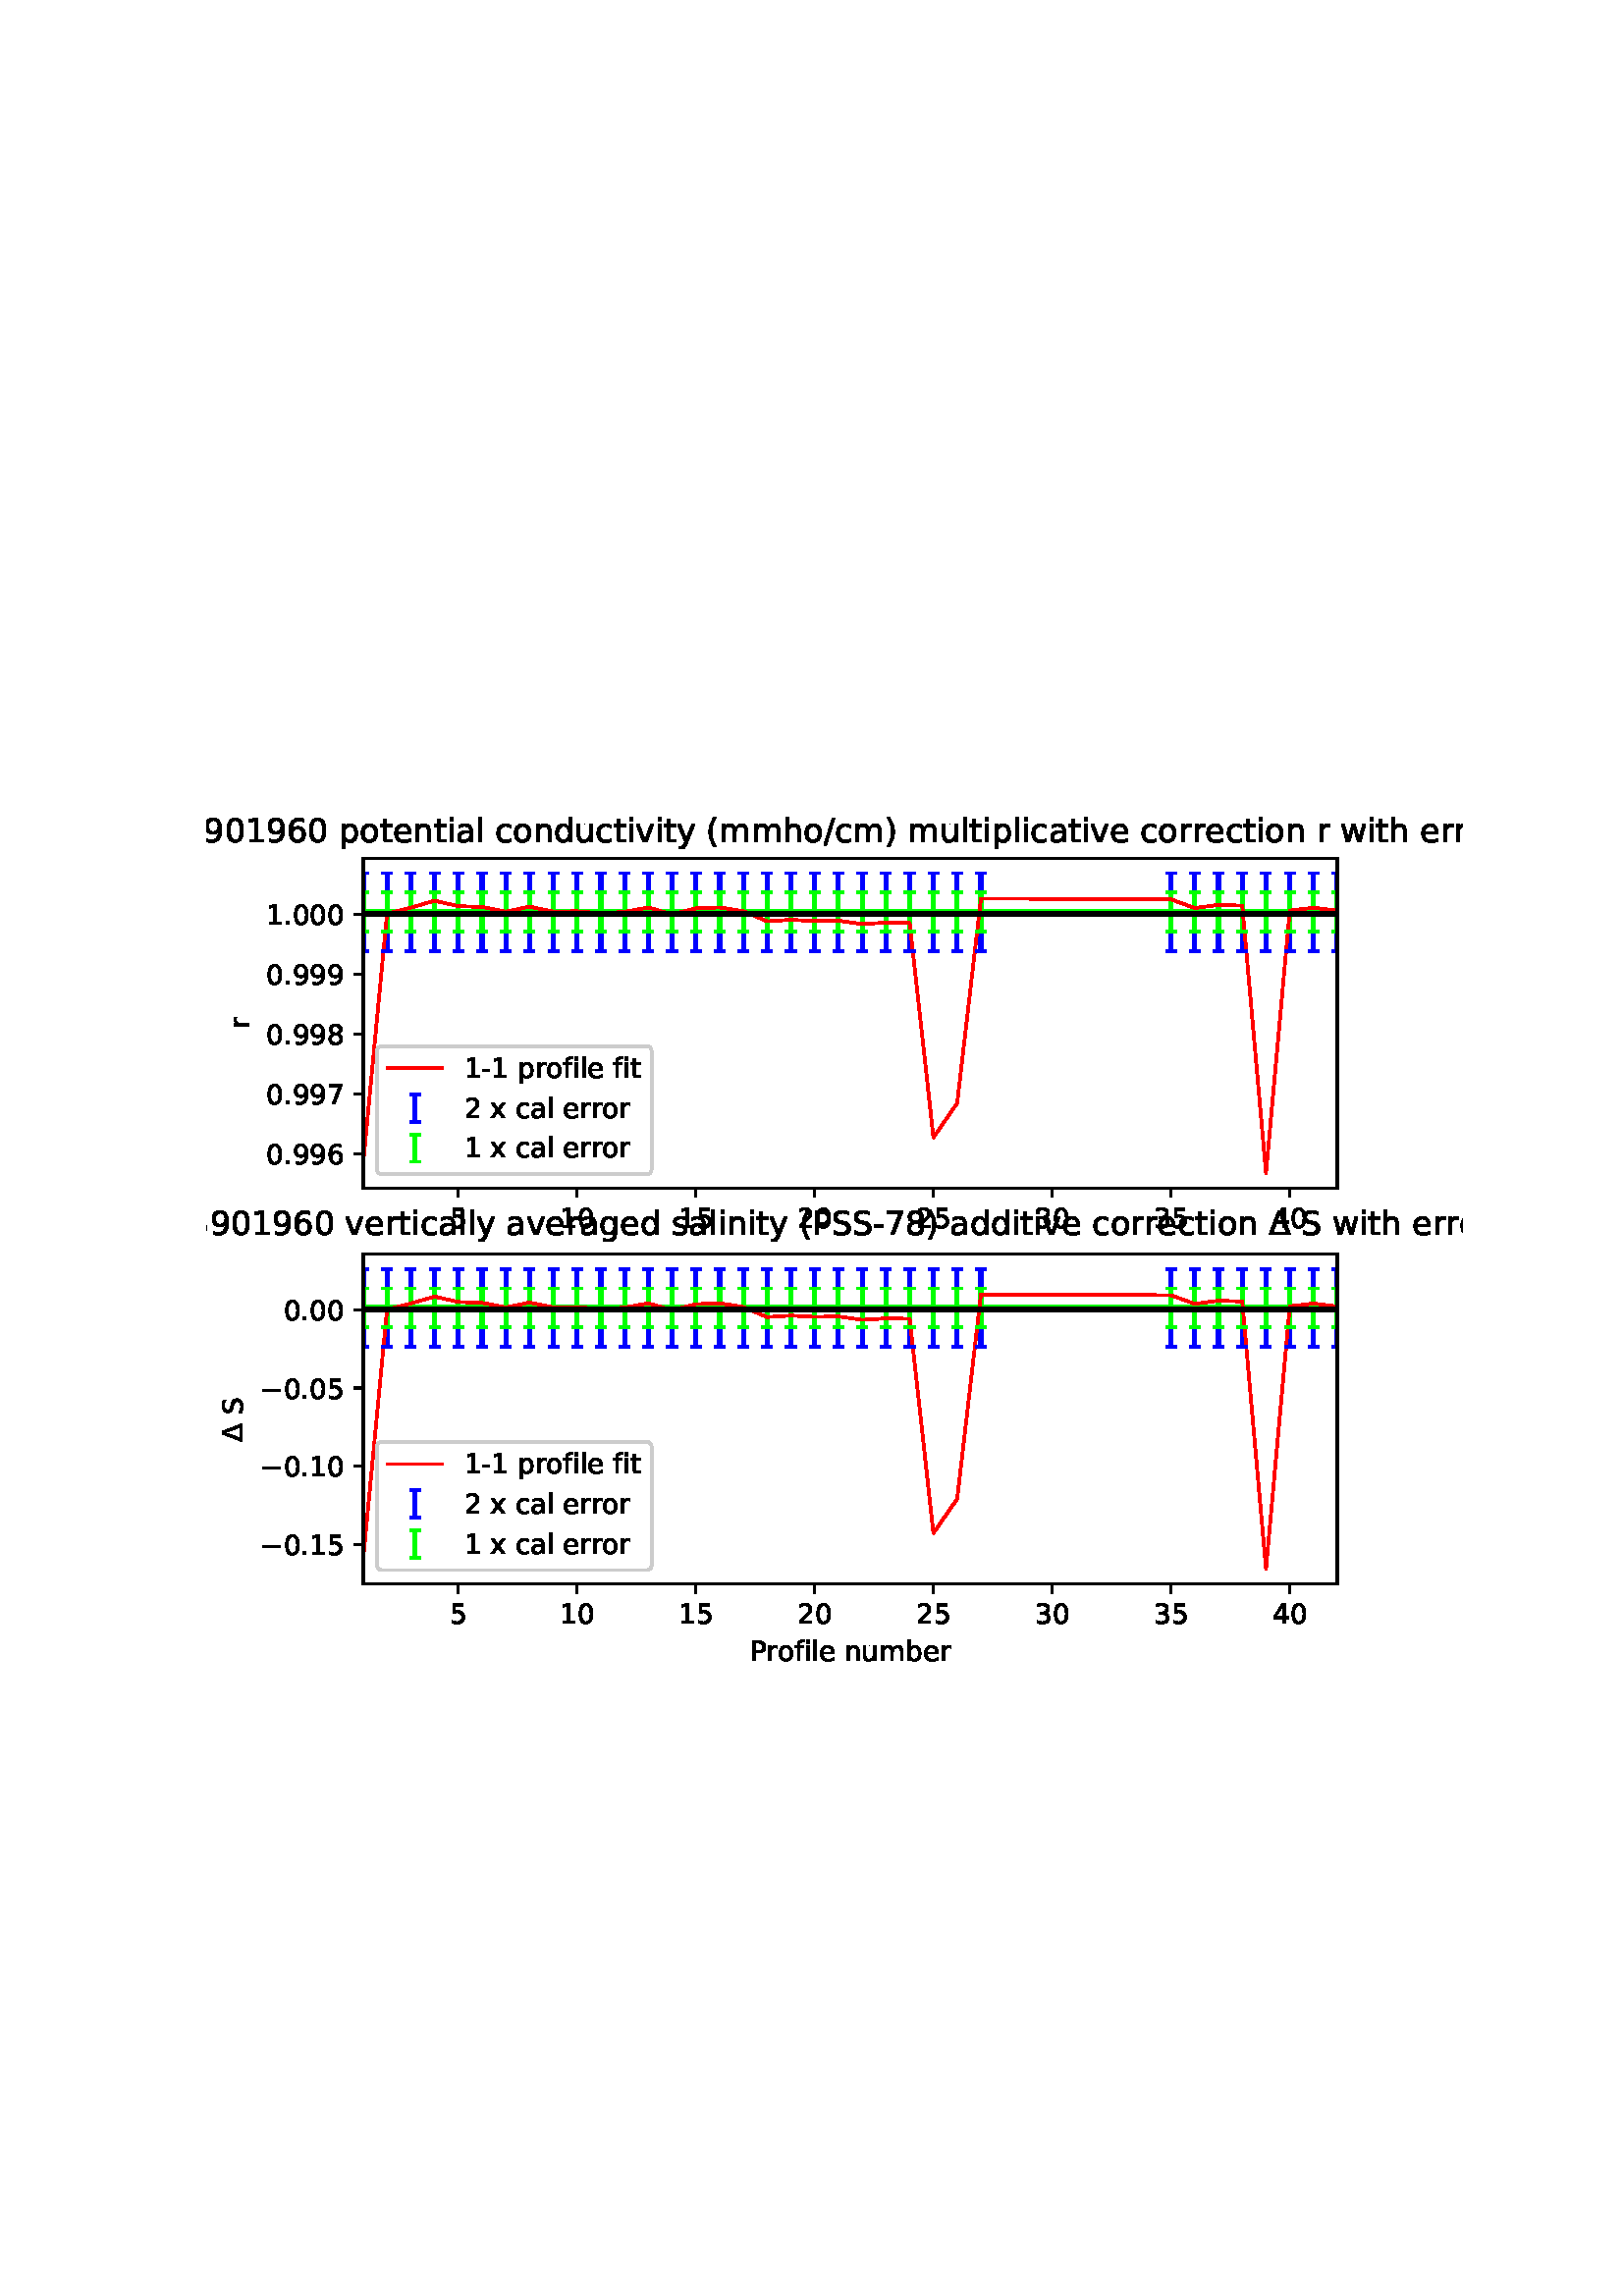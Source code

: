 %!PS-Adobe-3.0 EPSF-3.0
%%Orientation: portrait
%%BoundingBox: 75.6 223.2 536.4 568.8
%%EndComments
%%BeginProlog
/mpldict 8 dict def
mpldict begin
/m { moveto } bind def
/l { lineto } bind def
/r { rlineto } bind def
/c { curveto } bind def
/cl { closepath } bind def
/box {
m
1 index 0 r
0 exch r
neg 0 r
cl
} bind def
/clipbox {
box
clip
newpath
} bind def
%!PS-Adobe-3.0 Resource-Font
%%Copyright: Copyright (c) 2003 by Bitstream, Inc. All Rights Reserved. Copyright (c) 2006 by Tavmjong Bah. All Rights Reserved. DejaVu changes are in public domain 
25 dict begin
/_d{bind def}bind def
/_m{moveto}_d
/_l{lineto}_d
/_cl{closepath eofill}_d
/_c{curveto}_d
/_sc{7 -1 roll{setcachedevice}{pop pop pop pop pop pop}ifelse}_d
/_e{exec}_d
/FontName /DejaVuSans def
/PaintType 0 def
/FontMatrix[.001 0 0 .001 0 0]def
/FontBBox[-1021 -463 1793 1232]def
/FontType 3 def
/Encoding [ /space /parenleft /parenright /hyphen /period /slash /zero /one /two /three /four /five /six /seven /eight /nine /P /S /a /b /c /d /e /f /g /h /i /l /m /n /o /p /r /s /t /u /v /w /x /y /uni0394 /minus ] def
/FontInfo 10 dict dup begin
/FamilyName (DejaVu Sans) def
/FullName (DejaVu Sans) def
/Notice (Copyright (c) 2003 by Bitstream, Inc. All Rights Reserved. Copyright (c) 2006 by Tavmjong Bah. All Rights Reserved. DejaVu changes are in public domain ) def
/Weight (Book) def
/Version (Version 2.35) def
/ItalicAngle 0.0 def
/isFixedPitch false def
/UnderlinePosition -130 def
/UnderlineThickness 90 def
end readonly def
/CharStrings 43 dict dup begin
/.notdef 0 def
/space{318 0 0 0 0 0 _sc
}_d
/parenleft{390 0 86 -131 310 759 _sc
310 759 _m
266 683 234 609 213 536 _c
191 463 181 389 181 314 _c
181 238 191 164 213 91 _c
234 17 266 -56 310 -131 _c
232 -131 _l
183 -54 146 20 122 94 _c
98 168 86 241 86 314 _c
86 386 98 459 122 533 _c
146 607 182 682 232 759 _c
310 759 _l
_cl}_d
/parenright{390 0 80 -131 304 759 _sc
80 759 _m
158 759 _l
206 682 243 607 267 533 _c
291 459 304 386 304 314 _c
304 241 291 168 267 94 _c
243 20 206 -54 158 -131 _c
80 -131 _l
123 -56 155 17 177 91 _c
198 164 209 238 209 314 _c
209 389 198 463 177 536 _c
155 609 123 683 80 759 _c
_cl}_d
/hyphen{361 0 49 234 312 314 _sc
49 314 _m
312 314 _l
312 234 _l
49 234 _l
49 314 _l
_cl}_d
/period{318 0 107 0 210 124 _sc
107 124 _m
210 124 _l
210 0 _l
107 0 _l
107 124 _l
_cl}_d
/slash{337 0 0 -92 337 729 _sc
254 729 _m
337 729 _l
83 -92 _l
0 -92 _l
254 729 _l
_cl}_d
/zero{636 0 66 -13 570 742 _sc
318 664 _m
267 664 229 639 203 589 _c
177 539 165 464 165 364 _c
165 264 177 189 203 139 _c
229 89 267 64 318 64 _c
369 64 407 89 433 139 _c
458 189 471 264 471 364 _c
471 464 458 539 433 589 _c
407 639 369 664 318 664 _c
318 742 _m
399 742 461 709 505 645 _c
548 580 570 486 570 364 _c
570 241 548 147 505 83 _c
461 19 399 -13 318 -13 _c
236 -13 173 19 130 83 _c
87 147 66 241 66 364 _c
66 486 87 580 130 645 _c
173 709 236 742 318 742 _c
_cl}_d
/one{636 0 110 0 544 729 _sc
124 83 _m
285 83 _l
285 639 _l
110 604 _l
110 694 _l
284 729 _l
383 729 _l
383 83 _l
544 83 _l
544 0 _l
124 0 _l
124 83 _l
_cl}_d
/two{{636 0 73 0 536 742 _sc
192 83 _m
536 83 _l
536 0 _l
73 0 _l
73 83 _l
110 121 161 173 226 239 _c
290 304 331 346 348 365 _c
380 400 402 430 414 455 _c
426 479 433 504 433 528 _c
433 566 419 598 392 622 _c
365 646 330 659 286 659 _c
255 659 222 653 188 643 _c
154 632 117 616 78 594 _c
78 694 _l
118 710 155 722 189 730 _c
223 738 255 742 284 742 _c
}_e{359 742 419 723 464 685 _c
509 647 532 597 532 534 _c
532 504 526 475 515 449 _c
504 422 484 390 454 354 _c
446 344 420 317 376 272 _c
332 227 271 164 192 83 _c
_cl}_e}_d
/three{{636 0 76 -13 556 742 _sc
406 393 _m
453 383 490 362 516 330 _c
542 298 556 258 556 212 _c
556 140 531 84 482 45 _c
432 6 362 -13 271 -13 _c
240 -13 208 -10 176 -4 _c
144 1 110 10 76 22 _c
76 117 _l
103 101 133 89 166 81 _c
198 73 232 69 268 69 _c
330 69 377 81 409 105 _c
441 129 458 165 458 212 _c
458 254 443 288 413 312 _c
383 336 341 349 287 349 _c
}_e{202 349 _l
202 430 _l
291 430 _l
339 430 376 439 402 459 _c
428 478 441 506 441 543 _c
441 580 427 609 401 629 _c
374 649 336 659 287 659 _c
260 659 231 656 200 650 _c
169 644 135 635 98 623 _c
98 711 _l
135 721 170 729 203 734 _c
235 739 266 742 296 742 _c
370 742 429 725 473 691 _c
517 657 539 611 539 553 _c
539 513 527 479 504 451 _c
481 423 448 403 406 393 _c
_cl}_e}_d
/four{636 0 49 0 580 729 _sc
378 643 _m
129 254 _l
378 254 _l
378 643 _l
352 729 _m
476 729 _l
476 254 _l
580 254 _l
580 172 _l
476 172 _l
476 0 _l
378 0 _l
378 172 _l
49 172 _l
49 267 _l
352 729 _l
_cl}_d
/five{{636 0 77 -13 549 729 _sc
108 729 _m
495 729 _l
495 646 _l
198 646 _l
198 467 _l
212 472 227 476 241 478 _c
255 480 270 482 284 482 _c
365 482 429 459 477 415 _c
525 370 549 310 549 234 _c
549 155 524 94 475 51 _c
426 8 357 -13 269 -13 _c
238 -13 207 -10 175 -6 _c
143 -1 111 6 77 17 _c
77 116 _l
106 100 136 88 168 80 _c
199 72 232 69 267 69 _c
}_e{323 69 368 83 401 113 _c
433 143 450 183 450 234 _c
450 284 433 324 401 354 _c
368 384 323 399 267 399 _c
241 399 214 396 188 390 _c
162 384 135 375 108 363 _c
108 729 _l
_cl}_e}_d
/six{{636 0 70 -13 573 742 _sc
330 404 _m
286 404 251 388 225 358 _c
199 328 186 286 186 234 _c
186 181 199 139 225 109 _c
251 79 286 64 330 64 _c
374 64 409 79 435 109 _c
461 139 474 181 474 234 _c
474 286 461 328 435 358 _c
409 388 374 404 330 404 _c
526 713 _m
526 623 _l
501 635 476 644 451 650 _c
425 656 400 659 376 659 _c
310 659 260 637 226 593 _c
}_e{192 549 172 482 168 394 _c
187 422 211 444 240 459 _c
269 474 301 482 336 482 _c
409 482 467 459 509 415 _c
551 371 573 310 573 234 _c
573 159 550 99 506 54 _c
462 9 403 -13 330 -13 _c
246 -13 181 19 137 83 _c
92 147 70 241 70 364 _c
70 479 97 571 152 639 _c
206 707 280 742 372 742 _c
396 742 421 739 447 735 _c
472 730 498 723 526 713 _c
_cl}_e}_d
/seven{636 0 82 0 551 729 _sc
82 729 _m
551 729 _l
551 687 _l
286 0 _l
183 0 _l
432 646 _l
82 646 _l
82 729 _l
_cl}_d
/eight{{636 0 68 -13 568 742 _sc
318 346 _m
271 346 234 333 207 308 _c
180 283 167 249 167 205 _c
167 161 180 126 207 101 _c
234 76 271 64 318 64 _c
364 64 401 76 428 102 _c
455 127 469 161 469 205 _c
469 249 455 283 429 308 _c
402 333 365 346 318 346 _c
219 388 _m
177 398 144 418 120 447 _c
96 476 85 511 85 553 _c
85 611 105 657 147 691 _c
188 725 245 742 318 742 _c
}_e{390 742 447 725 489 691 _c
530 657 551 611 551 553 _c
551 511 539 476 515 447 _c
491 418 459 398 417 388 _c
464 377 501 355 528 323 _c
554 291 568 251 568 205 _c
568 134 546 80 503 43 _c
459 5 398 -13 318 -13 _c
237 -13 175 5 132 43 _c
89 80 68 134 68 205 _c
68 251 81 291 108 323 _c
134 355 171 377 219 388 _c
183 544 _m
183 506 194 476 218 455 _c
}_e{242 434 275 424 318 424 _c
360 424 393 434 417 455 _c
441 476 453 506 453 544 _c
453 582 441 611 417 632 _c
393 653 360 664 318 664 _c
275 664 242 653 218 632 _c
194 611 183 582 183 544 _c
_cl}_e}_d
/nine{{636 0 63 -13 566 742 _sc
110 15 _m
110 105 _l
134 93 159 84 185 78 _c
210 72 235 69 260 69 _c
324 69 374 90 408 134 _c
442 178 462 244 468 334 _c
448 306 424 284 396 269 _c
367 254 335 247 300 247 _c
226 247 168 269 126 313 _c
84 357 63 417 63 494 _c
63 568 85 628 129 674 _c
173 719 232 742 306 742 _c
390 742 455 709 499 645 _c
543 580 566 486 566 364 _c
}_e{566 248 538 157 484 89 _c
429 21 356 -13 264 -13 _c
239 -13 214 -10 189 -6 _c
163 -2 137 5 110 15 _c
306 324 _m
350 324 385 339 411 369 _c
437 399 450 441 450 494 _c
450 546 437 588 411 618 _c
385 648 350 664 306 664 _c
262 664 227 648 201 618 _c
175 588 162 546 162 494 _c
162 441 175 399 201 369 _c
227 339 262 324 306 324 _c
_cl}_e}_d
/P{603 0 98 0 569 729 _sc
197 648 _m
197 374 _l
321 374 _l
367 374 402 385 427 409 _c
452 433 465 467 465 511 _c
465 555 452 588 427 612 _c
402 636 367 648 321 648 _c
197 648 _l
98 729 _m
321 729 _l
402 729 464 710 506 673 _c
548 636 569 582 569 511 _c
569 439 548 384 506 348 _c
464 311 402 293 321 293 _c
197 293 _l
197 0 _l
98 0 _l
98 729 _l
_cl}_d
/S{{635 0 66 -13 579 742 _sc
535 705 _m
535 609 _l
497 627 462 640 429 649 _c
395 657 363 662 333 662 _c
279 662 237 651 208 631 _c
179 610 165 580 165 542 _c
165 510 174 485 194 469 _c
213 452 250 439 304 429 _c
364 417 _l
437 403 491 378 526 343 _c
561 307 579 260 579 201 _c
579 130 555 77 508 41 _c
460 5 391 -13 300 -13 _c
265 -13 228 -9 189 -2 _c
}_e{150 5 110 16 69 32 _c
69 134 _l
109 111 148 94 186 83 _c
224 71 262 66 300 66 _c
356 66 399 77 430 99 _c
460 121 476 152 476 194 _c
476 230 465 258 443 278 _c
421 298 385 313 335 323 _c
275 335 _l
201 349 148 372 115 404 _c
82 435 66 478 66 534 _c
66 598 88 649 134 686 _c
179 723 242 742 322 742 _c
356 742 390 739 426 733 _c
461 727 497 717 535 705 _c
}_e{_cl}_e}_d
/a{{613 0 60 -13 522 560 _sc
343 275 _m
270 275 220 266 192 250 _c
164 233 150 205 150 165 _c
150 133 160 107 181 89 _c
202 70 231 61 267 61 _c
317 61 357 78 387 114 _c
417 149 432 196 432 255 _c
432 275 _l
343 275 _l
522 312 _m
522 0 _l
432 0 _l
432 83 _l
411 49 385 25 355 10 _c
325 -5 287 -13 243 -13 _c
187 -13 142 2 109 33 _c
76 64 60 106 60 159 _c
}_e{60 220 80 266 122 298 _c
163 329 224 345 306 345 _c
432 345 _l
432 354 _l
432 395 418 427 391 450 _c
364 472 326 484 277 484 _c
245 484 215 480 185 472 _c
155 464 127 453 100 439 _c
100 522 _l
132 534 164 544 195 550 _c
226 556 256 560 286 560 _c
365 560 424 539 463 498 _c
502 457 522 395 522 312 _c
_cl}_e}_d
/b{{635 0 91 -13 580 760 _sc
487 273 _m
487 339 473 390 446 428 _c
418 466 381 485 334 485 _c
286 485 249 466 222 428 _c
194 390 181 339 181 273 _c
181 207 194 155 222 117 _c
249 79 286 61 334 61 _c
381 61 418 79 446 117 _c
473 155 487 207 487 273 _c
181 464 _m
199 496 223 520 252 536 _c
281 552 316 560 356 560 _c
422 560 476 533 518 481 _c
559 428 580 359 580 273 _c
}_e{580 187 559 117 518 65 _c
476 13 422 -13 356 -13 _c
316 -13 281 -5 252 10 _c
223 25 199 49 181 82 _c
181 0 _l
91 0 _l
91 760 _l
181 760 _l
181 464 _l
_cl}_e}_d
/c{{550 0 55 -13 488 560 _sc
488 526 _m
488 442 _l
462 456 437 466 411 473 _c
385 480 360 484 334 484 _c
276 484 230 465 198 428 _c
166 391 150 339 150 273 _c
150 206 166 154 198 117 _c
230 80 276 62 334 62 _c
360 62 385 65 411 72 _c
437 79 462 90 488 104 _c
488 21 _l
462 9 436 0 410 -5 _c
383 -10 354 -13 324 -13 _c
242 -13 176 12 128 64 _c
}_e{79 115 55 185 55 273 _c
55 362 79 432 128 483 _c
177 534 244 560 330 560 _c
358 560 385 557 411 551 _c
437 545 463 537 488 526 _c
_cl}_e}_d
/d{{635 0 55 -13 544 760 _sc
454 464 _m
454 760 _l
544 760 _l
544 0 _l
454 0 _l
454 82 _l
435 49 411 25 382 10 _c
353 -5 319 -13 279 -13 _c
213 -13 159 13 117 65 _c
75 117 55 187 55 273 _c
55 359 75 428 117 481 _c
159 533 213 560 279 560 _c
319 560 353 552 382 536 _c
411 520 435 496 454 464 _c
148 273 _m
148 207 161 155 188 117 _c
215 79 253 61 301 61 _c
}_e{348 61 385 79 413 117 _c
440 155 454 207 454 273 _c
454 339 440 390 413 428 _c
385 466 348 485 301 485 _c
253 485 215 466 188 428 _c
161 390 148 339 148 273 _c
_cl}_e}_d
/e{{615 0 55 -13 562 560 _sc
562 296 _m
562 252 _l
149 252 _l
153 190 171 142 205 110 _c
238 78 284 62 344 62 _c
378 62 412 66 444 74 _c
476 82 509 95 541 113 _c
541 28 _l
509 14 476 3 442 -3 _c
408 -9 373 -13 339 -13 _c
251 -13 182 12 131 62 _c
80 112 55 181 55 268 _c
55 357 79 428 127 481 _c
175 533 241 560 323 560 _c
397 560 455 536 498 489 _c
}_e{540 441 562 377 562 296 _c
472 322 _m
471 371 457 410 431 440 _c
404 469 368 484 324 484 _c
274 484 234 469 204 441 _c
174 413 156 373 152 322 _c
472 322 _l
_cl}_e}_d
/f{352 0 23 0 371 760 _sc
371 760 _m
371 685 _l
285 685 _l
253 685 230 678 218 665 _c
205 652 199 629 199 595 _c
199 547 _l
347 547 _l
347 477 _l
199 477 _l
199 0 _l
109 0 _l
109 477 _l
23 477 _l
23 547 _l
109 547 _l
109 585 _l
109 645 123 690 151 718 _c
179 746 224 760 286 760 _c
371 760 _l
_cl}_d
/g{{635 0 55 -207 544 560 _sc
454 280 _m
454 344 440 395 414 431 _c
387 467 349 485 301 485 _c
253 485 215 467 188 431 _c
161 395 148 344 148 280 _c
148 215 161 165 188 129 _c
215 93 253 75 301 75 _c
349 75 387 93 414 129 _c
440 165 454 215 454 280 _c
544 68 _m
544 -24 523 -93 482 -139 _c
440 -184 377 -207 292 -207 _c
260 -207 231 -204 203 -200 _c
175 -195 147 -188 121 -178 _c
}_e{121 -91 _l
147 -105 173 -115 199 -122 _c
225 -129 251 -133 278 -133 _c
336 -133 380 -117 410 -87 _c
439 -56 454 -10 454 52 _c
454 96 _l
435 64 411 40 382 24 _c
353 8 319 0 279 0 _c
211 0 157 25 116 76 _c
75 127 55 195 55 280 _c
55 364 75 432 116 483 _c
157 534 211 560 279 560 _c
319 560 353 552 382 536 _c
411 520 435 496 454 464 _c
454 547 _l
544 547 _l
}_e{544 68 _l
_cl}_e}_d
/h{634 0 91 0 549 760 _sc
549 330 _m
549 0 _l
459 0 _l
459 327 _l
459 379 448 417 428 443 _c
408 469 378 482 338 482 _c
289 482 251 466 223 435 _c
195 404 181 362 181 309 _c
181 0 _l
91 0 _l
91 760 _l
181 760 _l
181 462 _l
202 494 227 519 257 535 _c
286 551 320 560 358 560 _c
420 560 468 540 500 501 _c
532 462 549 405 549 330 _c
_cl}_d
/i{278 0 94 0 184 760 _sc
94 547 _m
184 547 _l
184 0 _l
94 0 _l
94 547 _l
94 760 _m
184 760 _l
184 646 _l
94 646 _l
94 760 _l
_cl}_d
/l{278 0 94 0 184 760 _sc
94 760 _m
184 760 _l
184 0 _l
94 0 _l
94 760 _l
_cl}_d
/m{{974 0 91 0 889 560 _sc
520 442 _m
542 482 569 511 600 531 _c
631 550 668 560 711 560 _c
767 560 811 540 842 500 _c
873 460 889 403 889 330 _c
889 0 _l
799 0 _l
799 327 _l
799 379 789 418 771 444 _c
752 469 724 482 686 482 _c
639 482 602 466 575 435 _c
548 404 535 362 535 309 _c
535 0 _l
445 0 _l
445 327 _l
445 379 435 418 417 444 _c
398 469 369 482 331 482 _c
}_e{285 482 248 466 221 435 _c
194 404 181 362 181 309 _c
181 0 _l
91 0 _l
91 547 _l
181 547 _l
181 462 _l
201 495 226 520 255 536 _c
283 552 317 560 357 560 _c
397 560 430 550 458 530 _c
486 510 506 480 520 442 _c
_cl}_e}_d
/n{634 0 91 0 549 560 _sc
549 330 _m
549 0 _l
459 0 _l
459 327 _l
459 379 448 417 428 443 _c
408 469 378 482 338 482 _c
289 482 251 466 223 435 _c
195 404 181 362 181 309 _c
181 0 _l
91 0 _l
91 547 _l
181 547 _l
181 462 _l
202 494 227 519 257 535 _c
286 551 320 560 358 560 _c
420 560 468 540 500 501 _c
532 462 549 405 549 330 _c
_cl}_d
/o{612 0 55 -13 557 560 _sc
306 484 _m
258 484 220 465 192 427 _c
164 389 150 338 150 273 _c
150 207 163 156 191 118 _c
219 80 257 62 306 62 _c
354 62 392 80 420 118 _c
448 156 462 207 462 273 _c
462 337 448 389 420 427 _c
392 465 354 484 306 484 _c
306 560 _m
384 560 445 534 490 484 _c
534 433 557 363 557 273 _c
557 183 534 113 490 63 _c
445 12 384 -13 306 -13 _c
227 -13 165 12 121 63 _c
77 113 55 183 55 273 _c
55 363 77 433 121 484 _c
165 534 227 560 306 560 _c
_cl}_d
/p{{635 0 91 -207 580 560 _sc
181 82 _m
181 -207 _l
91 -207 _l
91 547 _l
181 547 _l
181 464 _l
199 496 223 520 252 536 _c
281 552 316 560 356 560 _c
422 560 476 533 518 481 _c
559 428 580 359 580 273 _c
580 187 559 117 518 65 _c
476 13 422 -13 356 -13 _c
316 -13 281 -5 252 10 _c
223 25 199 49 181 82 _c
487 273 _m
487 339 473 390 446 428 _c
418 466 381 485 334 485 _c
}_e{286 485 249 466 222 428 _c
194 390 181 339 181 273 _c
181 207 194 155 222 117 _c
249 79 286 61 334 61 _c
381 61 418 79 446 117 _c
473 155 487 207 487 273 _c
_cl}_e}_d
/r{411 0 91 0 411 560 _sc
411 463 _m
401 469 390 473 378 476 _c
366 478 353 480 339 480 _c
288 480 249 463 222 430 _c
194 397 181 350 181 288 _c
181 0 _l
91 0 _l
91 547 _l
181 547 _l
181 462 _l
199 495 224 520 254 536 _c
284 552 321 560 365 560 _c
371 560 378 559 386 559 _c
393 558 401 557 411 555 _c
411 463 _l
_cl}_d
/s{{521 0 54 -13 472 560 _sc
443 531 _m
443 446 _l
417 458 391 468 364 475 _c
336 481 308 485 279 485 _c
234 485 200 478 178 464 _c
156 450 145 430 145 403 _c
145 382 153 366 169 354 _c
185 342 217 330 265 320 _c
296 313 _l
360 299 405 279 432 255 _c
458 230 472 195 472 151 _c
472 100 452 60 412 31 _c
372 1 316 -13 246 -13 _c
216 -13 186 -10 154 -5 _c
}_e{122 0 89 8 54 20 _c
54 113 _l
87 95 120 82 152 74 _c
184 65 216 61 248 61 _c
290 61 323 68 346 82 _c
368 96 380 117 380 144 _c
380 168 371 187 355 200 _c
339 213 303 226 247 238 _c
216 245 _l
160 257 119 275 95 299 _c
70 323 58 356 58 399 _c
58 450 76 490 112 518 _c
148 546 200 560 268 560 _c
301 560 332 557 362 552 _c
391 547 418 540 443 531 _c
}_e{_cl}_e}_d
/t{392 0 27 0 368 702 _sc
183 702 _m
183 547 _l
368 547 _l
368 477 _l
183 477 _l
183 180 _l
183 135 189 106 201 94 _c
213 81 238 75 276 75 _c
368 75 _l
368 0 _l
276 0 _l
206 0 158 13 132 39 _c
106 65 93 112 93 180 _c
93 477 _l
27 477 _l
27 547 _l
93 547 _l
93 702 _l
183 702 _l
_cl}_d
/u{634 0 85 -13 543 560 _sc
85 216 _m
85 547 _l
175 547 _l
175 219 _l
175 167 185 129 205 103 _c
225 77 255 64 296 64 _c
344 64 383 79 411 110 _c
439 141 453 183 453 237 _c
453 547 _l
543 547 _l
543 0 _l
453 0 _l
453 84 _l
431 50 405 26 377 10 _c
348 -5 315 -13 277 -13 _c
214 -13 166 6 134 45 _c
101 83 85 140 85 216 _c
311 560 _m
311 560 _l
_cl}_d
/v{592 0 30 0 562 547 _sc
30 547 _m
125 547 _l
296 88 _l
467 547 _l
562 547 _l
357 0 _l
235 0 _l
30 547 _l
_cl}_d
/w{818 0 42 0 776 547 _sc
42 547 _m
132 547 _l
244 120 _l
356 547 _l
462 547 _l
574 120 _l
686 547 _l
776 547 _l
633 0 _l
527 0 _l
409 448 _l
291 0 _l
185 0 _l
42 547 _l
_cl}_d
/x{592 0 29 0 559 547 _sc
549 547 _m
351 281 _l
559 0 _l
453 0 _l
294 215 _l
135 0 _l
29 0 _l
241 286 _l
47 547 _l
153 547 _l
298 352 _l
443 547 _l
549 547 _l
_cl}_d
/y{592 0 30 -207 562 547 _sc
322 -50 _m
296 -114 271 -157 247 -177 _c
223 -197 191 -207 151 -207 _c
79 -207 _l
79 -132 _l
132 -132 _l
156 -132 175 -126 189 -114 _c
203 -102 218 -75 235 -31 _c
251 9 _l
30 547 _l
125 547 _l
296 119 _l
467 547 _l
562 547 _l
322 -50 _l
_cl}_d
/uni0394{684 0 8 0 676 729 _sc
342 632 _m
142 82 _l
542 82 _l
342 632 _l
8 0 _m
286 729 _l
398 729 _l
676 0 _l
8 0 _l
_cl}_d
/minus{838 0 106 272 732 355 _sc
106 355 _m
732 355 _l
732 272 _l
106 272 _l
106 355 _l
_cl}_d
end readonly def

/BuildGlyph
 {exch begin
 CharStrings exch
 2 copy known not{pop /.notdef}if
 true 3 1 roll get exec
 end}_d

/BuildChar {
 1 index /Encoding get exch get
 1 index /BuildGlyph get exec
}_d

FontName currentdict end definefont pop
end
%%EndProlog
mpldict begin
75.6 223.2 translate
460.8 345.6 0 0 clipbox
gsave
0 0 m
460.8 0 l
460.8 345.6 l
0 345.6 l
cl
1.000 setgray
fill
grestore
gsave
57.6 183.168 m
414.72 183.168 l
414.72 304.128 l
57.6 304.128 l
cl
1.000 setgray
fill
grestore
0.800 setlinewidth
1 setlinejoin
0 setlinecap
[] 0 setdash
0.000 setgray
gsave
/o {
gsave
newpath
translate
0.8 setlinewidth
1 setlinejoin
0 setlinecap
0 0 m
0 -3.5 l

gsave
0.000 setgray
fill
grestore
stroke
grestore
} bind def
92.441 183.168 o
grestore
/DejaVuSans findfont
10.000 scalefont
setfont
gsave
89.261 168.574 translate
0.0 rotate
0.0 0.0 m /five glyphshow
grestore
gsave
/o {
gsave
newpath
translate
0.8 setlinewidth
1 setlinejoin
0 setlinecap
0 0 m
0 -3.5 l

gsave
0.000 setgray
fill
grestore
stroke
grestore
} bind def
135.992 183.168 o
grestore
gsave
129.633 168.574 translate
0.0 rotate
0.0 0.0 m /one glyphshow
6.362 0.0 m /zero glyphshow
grestore
gsave
/o {
gsave
newpath
translate
0.8 setlinewidth
1 setlinejoin
0 setlinecap
0 0 m
0 -3.5 l

gsave
0.000 setgray
fill
grestore
stroke
grestore
} bind def
179.543 183.168 o
grestore
gsave
173.184 168.574 translate
0.0 rotate
0.0 0.0 m /one glyphshow
6.362 0.0 m /five glyphshow
grestore
gsave
/o {
gsave
newpath
translate
0.8 setlinewidth
1 setlinejoin
0 setlinecap
0 0 m
0 -3.5 l

gsave
0.000 setgray
fill
grestore
stroke
grestore
} bind def
223.095 183.168 o
grestore
gsave
216.735 168.574 translate
0.0 rotate
0.0 0.0 m /two glyphshow
6.362 0.0 m /zero glyphshow
grestore
gsave
/o {
gsave
newpath
translate
0.8 setlinewidth
1 setlinejoin
0 setlinecap
0 0 m
0 -3.5 l

gsave
0.000 setgray
fill
grestore
stroke
grestore
} bind def
266.646 183.168 o
grestore
gsave
260.286 168.574 translate
0.0 rotate
0.0 0.0 m /two glyphshow
6.362 0.0 m /five glyphshow
grestore
gsave
/o {
gsave
newpath
translate
0.8 setlinewidth
1 setlinejoin
0 setlinecap
0 0 m
0 -3.5 l

gsave
0.000 setgray
fill
grestore
stroke
grestore
} bind def
310.197 183.168 o
grestore
gsave
303.838 168.574 translate
0.0 rotate
0.0 0.0 m /three glyphshow
6.362 0.0 m /zero glyphshow
grestore
gsave
/o {
gsave
newpath
translate
0.8 setlinewidth
1 setlinejoin
0 setlinecap
0 0 m
0 -3.5 l

gsave
0.000 setgray
fill
grestore
stroke
grestore
} bind def
353.748 183.168 o
grestore
gsave
347.389 168.574 translate
0.0 rotate
0.0 0.0 m /three glyphshow
6.362 0.0 m /five glyphshow
grestore
gsave
/o {
gsave
newpath
translate
0.8 setlinewidth
1 setlinejoin
0 setlinecap
0 0 m
0 -3.5 l

gsave
0.000 setgray
fill
grestore
stroke
grestore
} bind def
397.3 183.168 o
grestore
gsave
390.94 168.574 translate
0.0 rotate
0.0 0.0 m /four glyphshow
6.362 0.0 m /zero glyphshow
grestore
gsave
/o {
gsave
newpath
translate
0.8 setlinewidth
1 setlinejoin
0 setlinecap
0 0 m
-3.5 0 l

gsave
0.000 setgray
fill
grestore
stroke
grestore
} bind def
57.6 195.683 o
grestore
gsave
21.975 191.886 translate
0.0 rotate
0.0 0.0 m /zero glyphshow
6.362 0.0 m /period glyphshow
9.541 0.0 m /nine glyphshow
15.903 0.0 m /nine glyphshow
22.266 0.0 m /six glyphshow
grestore
gsave
/o {
gsave
newpath
translate
0.8 setlinewidth
1 setlinejoin
0 setlinecap
0 0 m
-3.5 0 l

gsave
0.000 setgray
fill
grestore
stroke
grestore
} bind def
57.6 217.669 o
grestore
gsave
21.975 213.872 translate
0.0 rotate
0.0 0.0 m /zero glyphshow
6.362 0.0 m /period glyphshow
9.541 0.0 m /nine glyphshow
15.903 0.0 m /nine glyphshow
22.266 0.0 m /seven glyphshow
grestore
gsave
/o {
gsave
newpath
translate
0.8 setlinewidth
1 setlinejoin
0 setlinecap
0 0 m
-3.5 0 l

gsave
0.000 setgray
fill
grestore
stroke
grestore
} bind def
57.6 239.655 o
grestore
gsave
21.975 235.858 translate
0.0 rotate
0.0 0.0 m /zero glyphshow
6.362 0.0 m /period glyphshow
9.541 0.0 m /nine glyphshow
15.903 0.0 m /nine glyphshow
22.266 0.0 m /eight glyphshow
grestore
gsave
/o {
gsave
newpath
translate
0.8 setlinewidth
1 setlinejoin
0 setlinecap
0 0 m
-3.5 0 l

gsave
0.000 setgray
fill
grestore
stroke
grestore
} bind def
57.6 261.64 o
grestore
gsave
21.975 257.844 translate
0.0 rotate
0.0 0.0 m /zero glyphshow
6.362 0.0 m /period glyphshow
9.541 0.0 m /nine glyphshow
15.903 0.0 m /nine glyphshow
22.266 0.0 m /nine glyphshow
grestore
gsave
/o {
gsave
newpath
translate
0.8 setlinewidth
1 setlinejoin
0 setlinecap
0 0 m
-3.5 0 l

gsave
0.000 setgray
fill
grestore
stroke
grestore
} bind def
57.6 283.626 o
grestore
gsave
21.975 279.83 translate
0.0 rotate
0.0 0.0 m /one glyphshow
6.362 0.0 m /period glyphshow
9.541 0.0 m /zero glyphshow
15.903 0.0 m /zero glyphshow
22.266 0.0 m /zero glyphshow
grestore
gsave
15.897 241.593 translate
90.0 rotate
0.0 0.0 m /r glyphshow
grestore
1.500 setlinewidth
0.000 0.000 1.000 setrgbcolor
gsave
357.1 121 57.6 183.2 clipbox
57.6 270.076 m
57.6 298.63 l
stroke
grestore
gsave
357.1 121 57.6 183.2 clipbox
66.31 270.076 m
66.31 298.63 l
stroke
grestore
gsave
357.1 121 57.6 183.2 clipbox
75.02 270.076 m
75.02 298.63 l
stroke
grestore
gsave
357.1 121 57.6 183.2 clipbox
83.731 270.076 m
83.731 298.63 l
stroke
grestore
gsave
357.1 121 57.6 183.2 clipbox
92.441 270.076 m
92.441 298.63 l
stroke
grestore
gsave
357.1 121 57.6 183.2 clipbox
101.151 270.076 m
101.151 298.63 l
stroke
grestore
gsave
357.1 121 57.6 183.2 clipbox
109.861 270.076 m
109.861 298.63 l
stroke
grestore
gsave
357.1 121 57.6 183.2 clipbox
118.572 270.076 m
118.572 298.63 l
stroke
grestore
gsave
357.1 121 57.6 183.2 clipbox
127.282 270.076 m
127.282 298.63 l
stroke
grestore
gsave
357.1 121 57.6 183.2 clipbox
135.992 270.076 m
135.992 298.63 l
stroke
grestore
gsave
357.1 121 57.6 183.2 clipbox
144.702 270.076 m
144.702 298.63 l
stroke
grestore
gsave
357.1 121 57.6 183.2 clipbox
153.413 270.076 m
153.413 298.63 l
stroke
grestore
gsave
357.1 121 57.6 183.2 clipbox
162.123 270.076 m
162.123 298.63 l
stroke
grestore
gsave
357.1 121 57.6 183.2 clipbox
170.833 270.076 m
170.833 298.63 l
stroke
grestore
gsave
357.1 121 57.6 183.2 clipbox
179.543 270.076 m
179.543 298.63 l
stroke
grestore
gsave
357.1 121 57.6 183.2 clipbox
188.254 270.076 m
188.254 298.63 l
stroke
grestore
gsave
357.1 121 57.6 183.2 clipbox
196.964 270.076 m
196.964 298.63 l
stroke
grestore
gsave
357.1 121 57.6 183.2 clipbox
205.674 270.076 m
205.674 298.63 l
stroke
grestore
gsave
357.1 121 57.6 183.2 clipbox
214.384 270.076 m
214.384 298.63 l
stroke
grestore
gsave
357.1 121 57.6 183.2 clipbox
223.095 270.076 m
223.095 298.63 l
stroke
grestore
gsave
357.1 121 57.6 183.2 clipbox
231.805 270.076 m
231.805 298.63 l
stroke
grestore
gsave
357.1 121 57.6 183.2 clipbox
240.515 270.076 m
240.515 298.63 l
stroke
grestore
gsave
357.1 121 57.6 183.2 clipbox
249.225 270.076 m
249.225 298.63 l
stroke
grestore
gsave
357.1 121 57.6 183.2 clipbox
257.936 270.076 m
257.936 298.63 l
stroke
grestore
gsave
357.1 121 57.6 183.2 clipbox
266.646 270.076 m
266.646 298.63 l
stroke
grestore
gsave
357.1 121 57.6 183.2 clipbox
275.356 270.076 m
275.356 298.63 l
stroke
grestore
gsave
357.1 121 57.6 183.2 clipbox
284.066 270.076 m
284.066 298.63 l
stroke
grestore
gsave
357.1 121 57.6 183.2 clipbox
353.748 270.076 m
353.748 298.63 l
stroke
grestore
gsave
357.1 121 57.6 183.2 clipbox
362.459 270.076 m
362.459 298.63 l
stroke
grestore
gsave
357.1 121 57.6 183.2 clipbox
371.169 270.076 m
371.169 298.63 l
stroke
grestore
gsave
357.1 121 57.6 183.2 clipbox
379.879 270.076 m
379.879 298.63 l
stroke
grestore
gsave
357.1 121 57.6 183.2 clipbox
388.589 270.076 m
388.589 298.63 l
stroke
grestore
gsave
357.1 121 57.6 183.2 clipbox
397.3 270.076 m
397.3 298.63 l
stroke
grestore
gsave
357.1 121 57.6 183.2 clipbox
406.01 270.076 m
406.01 298.63 l
stroke
grestore
gsave
357.1 121 57.6 183.2 clipbox
414.72 270.076 m
414.72 298.63 l
stroke
grestore
0.000 1.000 0.000 setrgbcolor
gsave
357.1 121 57.6 183.2 clipbox
57.6 277.214 m
57.6 291.491 l
stroke
grestore
gsave
357.1 121 57.6 183.2 clipbox
66.31 277.214 m
66.31 291.491 l
stroke
grestore
gsave
357.1 121 57.6 183.2 clipbox
75.02 277.214 m
75.02 291.491 l
stroke
grestore
gsave
357.1 121 57.6 183.2 clipbox
83.731 277.214 m
83.731 291.491 l
stroke
grestore
gsave
357.1 121 57.6 183.2 clipbox
92.441 277.214 m
92.441 291.491 l
stroke
grestore
gsave
357.1 121 57.6 183.2 clipbox
101.151 277.214 m
101.151 291.491 l
stroke
grestore
gsave
357.1 121 57.6 183.2 clipbox
109.861 277.214 m
109.861 291.491 l
stroke
grestore
gsave
357.1 121 57.6 183.2 clipbox
118.572 277.214 m
118.572 291.491 l
stroke
grestore
gsave
357.1 121 57.6 183.2 clipbox
127.282 277.214 m
127.282 291.491 l
stroke
grestore
gsave
357.1 121 57.6 183.2 clipbox
135.992 277.214 m
135.992 291.491 l
stroke
grestore
gsave
357.1 121 57.6 183.2 clipbox
144.702 277.214 m
144.702 291.491 l
stroke
grestore
gsave
357.1 121 57.6 183.2 clipbox
153.413 277.214 m
153.413 291.491 l
stroke
grestore
gsave
357.1 121 57.6 183.2 clipbox
162.123 277.214 m
162.123 291.491 l
stroke
grestore
gsave
357.1 121 57.6 183.2 clipbox
170.833 277.214 m
170.833 291.491 l
stroke
grestore
gsave
357.1 121 57.6 183.2 clipbox
179.543 277.214 m
179.543 291.491 l
stroke
grestore
gsave
357.1 121 57.6 183.2 clipbox
188.254 277.214 m
188.254 291.491 l
stroke
grestore
gsave
357.1 121 57.6 183.2 clipbox
196.964 277.214 m
196.964 291.491 l
stroke
grestore
gsave
357.1 121 57.6 183.2 clipbox
205.674 277.214 m
205.674 291.491 l
stroke
grestore
gsave
357.1 121 57.6 183.2 clipbox
214.384 277.214 m
214.384 291.491 l
stroke
grestore
gsave
357.1 121 57.6 183.2 clipbox
223.095 277.214 m
223.095 291.491 l
stroke
grestore
gsave
357.1 121 57.6 183.2 clipbox
231.805 277.214 m
231.805 291.491 l
stroke
grestore
gsave
357.1 121 57.6 183.2 clipbox
240.515 277.214 m
240.515 291.491 l
stroke
grestore
gsave
357.1 121 57.6 183.2 clipbox
249.225 277.214 m
249.225 291.491 l
stroke
grestore
gsave
357.1 121 57.6 183.2 clipbox
257.936 277.214 m
257.936 291.491 l
stroke
grestore
gsave
357.1 121 57.6 183.2 clipbox
266.646 277.214 m
266.646 291.491 l
stroke
grestore
gsave
357.1 121 57.6 183.2 clipbox
275.356 277.214 m
275.356 291.491 l
stroke
grestore
gsave
357.1 121 57.6 183.2 clipbox
284.066 277.214 m
284.066 291.491 l
stroke
grestore
gsave
357.1 121 57.6 183.2 clipbox
353.748 277.214 m
353.748 291.491 l
stroke
grestore
gsave
357.1 121 57.6 183.2 clipbox
362.459 277.214 m
362.459 291.491 l
stroke
grestore
gsave
357.1 121 57.6 183.2 clipbox
371.169 277.214 m
371.169 291.491 l
stroke
grestore
gsave
357.1 121 57.6 183.2 clipbox
379.879 277.214 m
379.879 291.491 l
stroke
grestore
gsave
357.1 121 57.6 183.2 clipbox
388.589 277.214 m
388.589 291.491 l
stroke
grestore
gsave
357.1 121 57.6 183.2 clipbox
397.3 277.214 m
397.3 291.491 l
stroke
grestore
gsave
357.1 121 57.6 183.2 clipbox
406.01 277.214 m
406.01 291.491 l
stroke
grestore
gsave
357.1 121 57.6 183.2 clipbox
414.72 277.214 m
414.72 291.491 l
stroke
grestore
2.000 setlinewidth
2 setlinecap
gsave
357.1 121 57.6 183.2 clipbox
57.6 284.353 m
66.31 284.353 l
75.02 284.353 l
83.731 284.353 l
92.441 284.353 l
101.151 284.353 l
109.861 284.353 l
118.572 284.353 l
127.282 284.353 l
135.992 284.353 l
144.702 284.353 l
153.413 284.353 l
162.123 284.353 l
170.833 284.353 l
179.543 284.353 l
188.254 284.353 l
196.964 284.353 l
205.674 284.353 l
214.384 284.353 l
223.095 284.353 l
231.805 284.353 l
240.515 284.353 l
249.225 284.353 l
257.936 284.353 l
266.646 284.353 l
275.356 284.353 l
284.066 284.353 l
353.748 284.353 l
362.459 284.353 l
371.169 284.353 l
379.879 284.353 l
388.589 284.353 l
397.3 284.353 l
406.01 284.353 l
414.72 284.353 l
stroke
grestore
1.000 setlinewidth
1.000 0.000 0.000 setrgbcolor
gsave
357.1 121 57.6 183.2 clipbox
57.6 192.561 m
66.31 283.78 l
75.02 285.96 l
83.731 288.493 l
92.441 286.522 l
101.151 286.202 l
109.861 284.499 l
118.572 286.327 l
127.282 284.516 l
135.992 284.659 l
144.702 283.873 l
153.413 284.45 l
162.123 286.031 l
170.833 283.496 l
179.543 285.697 l
188.254 286.039 l
196.964 284.682 l
205.674 280.956 l
214.384 281.506 l
223.095 281.037 l
231.805 281.192 l
240.515 279.952 l
249.225 280.472 l
257.936 280.342 l
266.646 201.677 l
275.356 214.258 l
284.066 289.295 l
353.748 288.996 l
362.459 285.832 l
371.169 286.974 l
379.879 286.708 l
388.589 188.666 l
397.3 284.916 l
406.01 285.937 l
414.72 284.868 l
stroke
grestore
0 setlinecap
0.000 0.000 1.000 setrgbcolor
gsave
357.1 121 57.6 183.2 clipbox
/o {
gsave
newpath
translate
1.0 setlinewidth
1 setlinejoin
0 setlinecap
2 -0 m
-2 0 l

gsave
0.000 0.000 1.000 setrgbcolor
fill
grestore
stroke
grestore
} bind def
57.6 270.076 o
66.31 270.076 o
75.02 270.076 o
83.731 270.076 o
92.441 270.076 o
101.151 270.076 o
109.861 270.076 o
118.572 270.076 o
127.282 270.076 o
135.992 270.076 o
144.702 270.076 o
153.413 270.076 o
162.123 270.076 o
170.833 270.076 o
179.543 270.076 o
188.254 270.076 o
196.964 270.076 o
205.674 270.076 o
214.384 270.076 o
223.095 270.076 o
231.805 270.076 o
240.515 270.076 o
249.225 270.076 o
257.936 270.076 o
266.646 270.076 o
275.356 270.076 o
284.066 270.076 o
353.748 270.076 o
362.459 270.076 o
371.169 270.076 o
379.879 270.076 o
388.589 270.076 o
397.3 270.076 o
406.01 270.076 o
414.72 270.076 o
grestore
gsave
357.1 121 57.6 183.2 clipbox
/o {
gsave
newpath
translate
1.0 setlinewidth
1 setlinejoin
0 setlinecap
2 -0 m
-2 0 l

gsave
0.000 0.000 1.000 setrgbcolor
fill
grestore
stroke
grestore
} bind def
57.6 298.63 o
66.31 298.63 o
75.02 298.63 o
83.731 298.63 o
92.441 298.63 o
101.151 298.63 o
109.861 298.63 o
118.572 298.63 o
127.282 298.63 o
135.992 298.63 o
144.702 298.63 o
153.413 298.63 o
162.123 298.63 o
170.833 298.63 o
179.543 298.63 o
188.254 298.63 o
196.964 298.63 o
205.674 298.63 o
214.384 298.63 o
223.095 298.63 o
231.805 298.63 o
240.515 298.63 o
249.225 298.63 o
257.936 298.63 o
266.646 298.63 o
275.356 298.63 o
284.066 298.63 o
353.748 298.63 o
362.459 298.63 o
371.169 298.63 o
379.879 298.63 o
388.589 298.63 o
397.3 298.63 o
406.01 298.63 o
414.72 298.63 o
grestore
0.000 1.000 0.000 setrgbcolor
gsave
357.1 121 57.6 183.2 clipbox
/o {
gsave
newpath
translate
1.0 setlinewidth
1 setlinejoin
0 setlinecap
2 -0 m
-2 0 l

gsave
0.000 1.000 0.000 setrgbcolor
fill
grestore
stroke
grestore
} bind def
57.6 277.214 o
66.31 277.214 o
75.02 277.214 o
83.731 277.214 o
92.441 277.214 o
101.151 277.214 o
109.861 277.214 o
118.572 277.214 o
127.282 277.214 o
135.992 277.214 o
144.702 277.214 o
153.413 277.214 o
162.123 277.214 o
170.833 277.214 o
179.543 277.214 o
188.254 277.214 o
196.964 277.214 o
205.674 277.214 o
214.384 277.214 o
223.095 277.214 o
231.805 277.214 o
240.515 277.214 o
249.225 277.214 o
257.936 277.214 o
266.646 277.214 o
275.356 277.214 o
284.066 277.214 o
353.748 277.214 o
362.459 277.214 o
371.169 277.214 o
379.879 277.214 o
388.589 277.214 o
397.3 277.214 o
406.01 277.214 o
414.72 277.214 o
grestore
gsave
357.1 121 57.6 183.2 clipbox
/o {
gsave
newpath
translate
1.0 setlinewidth
1 setlinejoin
0 setlinecap
2 -0 m
-2 0 l

gsave
0.000 1.000 0.000 setrgbcolor
fill
grestore
stroke
grestore
} bind def
57.6 291.491 o
66.31 291.491 o
75.02 291.491 o
83.731 291.491 o
92.441 291.491 o
101.151 291.491 o
109.861 291.491 o
118.572 291.491 o
127.282 291.491 o
135.992 291.491 o
144.702 291.491 o
153.413 291.491 o
162.123 291.491 o
170.833 291.491 o
179.543 291.491 o
188.254 291.491 o
196.964 291.491 o
205.674 291.491 o
214.384 291.491 o
223.095 291.491 o
231.805 291.491 o
240.515 291.491 o
249.225 291.491 o
257.936 291.491 o
266.646 291.491 o
275.356 291.491 o
284.066 291.491 o
353.748 291.491 o
362.459 291.491 o
371.169 291.491 o
379.879 291.491 o
388.589 291.491 o
397.3 291.491 o
406.01 291.491 o
414.72 291.491 o
grestore
1.800 setlinewidth
2 setlinecap
0.000 setgray
gsave
357.1 121 57.6 183.2 clipbox
-1 283.626 m
461.8 283.626 l
stroke
grestore
0.800 setlinewidth
0 setlinejoin
[] 0 setdash
gsave
57.6 183.168 m
57.6 304.128 l
stroke
grestore
gsave
414.72 183.168 m
414.72 304.128 l
stroke
grestore
gsave
57.6 183.168 m
414.72 183.168 l
stroke
grestore
gsave
57.6 304.128 m
414.72 304.128 l
stroke
grestore
/DejaVuSans findfont
12.000 scalefont
setfont
gsave
-8.567 310.128 translate
0.0 rotate
0.0 0.0 m /three glyphshow
7.635 0.0 m /nine glyphshow
15.27 0.0 m /zero glyphshow
22.904 0.0 m /one glyphshow
30.539 0.0 m /nine glyphshow
38.174 0.0 m /six glyphshow
45.809 0.0 m /zero glyphshow
53.443 0.0 m /space glyphshow
57.258 0.0 m /p glyphshow
64.875 0.0 m /o glyphshow
72.217 0.0 m /t glyphshow
76.922 0.0 m /e glyphshow
84.305 0.0 m /n glyphshow
91.91 0.0 m /t glyphshow
96.615 0.0 m /i glyphshow
99.949 0.0 m /a glyphshow
107.303 0.0 m /l glyphshow
110.637 0.0 m /space glyphshow
114.451 0.0 m /c glyphshow
121.049 0.0 m /o glyphshow
128.391 0.0 m /n glyphshow
135.996 0.0 m /d glyphshow
143.613 0.0 m /u glyphshow
151.219 0.0 m /c glyphshow
157.816 0.0 m /t glyphshow
162.521 0.0 m /i glyphshow
165.855 0.0 m /v glyphshow
172.957 0.0 m /i glyphshow
176.291 0.0 m /t glyphshow
180.996 0.0 m /y glyphshow
188.098 0.0 m /space glyphshow
191.912 0.0 m /parenleft glyphshow
196.594 0.0 m /m glyphshow
208.283 0.0 m /m glyphshow
219.973 0.0 m /h glyphshow
227.578 0.0 m /o glyphshow
234.92 0.0 m /slash glyphshow
238.963 0.0 m /c glyphshow
245.561 0.0 m /m glyphshow
257.25 0.0 m /parenright glyphshow
261.932 0.0 m /space glyphshow
265.746 0.0 m /m glyphshow
277.436 0.0 m /u glyphshow
285.041 0.0 m /l glyphshow
288.375 0.0 m /t glyphshow
293.08 0.0 m /i glyphshow
296.414 0.0 m /p glyphshow
304.031 0.0 m /l glyphshow
307.365 0.0 m /i glyphshow
310.699 0.0 m /c glyphshow
317.297 0.0 m /a glyphshow
324.65 0.0 m /t glyphshow
329.355 0.0 m /i glyphshow
332.689 0.0 m /v glyphshow
339.791 0.0 m /e glyphshow
347.174 0.0 m /space glyphshow
350.988 0.0 m /c glyphshow
357.586 0.0 m /o glyphshow
364.928 0.0 m /r glyphshow
369.861 0.0 m /r glyphshow
374.795 0.0 m /e glyphshow
382.178 0.0 m /c glyphshow
388.775 0.0 m /t glyphshow
393.48 0.0 m /i glyphshow
396.814 0.0 m /o glyphshow
404.156 0.0 m /n glyphshow
411.762 0.0 m /space glyphshow
415.576 0.0 m /r glyphshow
420.51 0.0 m /space glyphshow
424.324 0.0 m /w glyphshow
434.139 0.0 m /i glyphshow
437.473 0.0 m /t glyphshow
442.178 0.0 m /h glyphshow
449.783 0.0 m /space glyphshow
453.598 0.0 m /e glyphshow
460.98 0.0 m /r glyphshow
465.914 0.0 m /r glyphshow
470.848 0.0 m /o glyphshow
478.189 0.0 m /r glyphshow
483.123 0.0 m /s glyphshow
grestore
1.000 setlinewidth
0 setlinecap
0.800 setgray
gsave
64.6 188.168 m
161.334 188.168 l
162.668 188.168 163.334 188.835 163.334 190.168 c
163.334 233.184 l
163.334 234.517 162.668 235.184 161.334 235.184 c
64.6 235.184 l
63.267 235.184 62.6 234.517 62.6 233.184 c
62.6 190.168 l
62.6 188.835 63.267 188.168 64.6 188.168 c
cl
gsave
1.000 setgray
fill
grestore
stroke
grestore
1 setlinejoin
2 setlinecap
[] 0 setdash
1.000 0.000 0.000 setrgbcolor
gsave
66.6 227.09 m
86.6 227.09 l
stroke
grestore
0.000 setgray
/DejaVuSans findfont
10.000 scalefont
setfont
gsave
94.6 223.59 translate
0.0 rotate
0.0 0.0 m /one glyphshow
6.362 0.0 m /hyphen glyphshow
9.971 0.0 m /one glyphshow
16.333 0.0 m /space glyphshow
19.512 0.0 m /p glyphshow
25.859 0.0 m /r glyphshow
29.971 0.0 m /o glyphshow
36.089 0.0 m /f glyphshow
39.609 0.0 m /i glyphshow
42.388 0.0 m /l glyphshow
45.166 0.0 m /e glyphshow
51.318 0.0 m /space glyphshow
54.497 0.0 m /f glyphshow
58.018 0.0 m /i glyphshow
60.796 0.0 m /t glyphshow
grestore
1.500 setlinewidth
0 setlinecap
0.000 0.000 1.000 setrgbcolor
gsave
76.6 207.418 m
76.6 217.418 l
stroke
grestore
1.000 setlinewidth
gsave
/o {
gsave
newpath
translate
1.0 setlinewidth
1 setlinejoin
0 setlinecap
2 -0 m
-2 0 l

gsave
0.000 0.000 1.000 setrgbcolor
fill
grestore
stroke
grestore
} bind def
76.6 207.418 o
grestore
gsave
/o {
gsave
newpath
translate
1.0 setlinewidth
1 setlinejoin
0 setlinecap
2 -0 m
-2 0 l

gsave
0.000 0.000 1.000 setrgbcolor
fill
grestore
stroke
grestore
} bind def
76.6 217.418 o
grestore
0.000 setgray
gsave
94.6 208.918 translate
0.0 rotate
0.0 0.0 m /two glyphshow
6.362 0.0 m /space glyphshow
9.541 0.0 m /x glyphshow
15.459 0.0 m /space glyphshow
18.638 0.0 m /c glyphshow
24.136 0.0 m /a glyphshow
30.264 0.0 m /l glyphshow
33.042 0.0 m /space glyphshow
36.221 0.0 m /e glyphshow
42.373 0.0 m /r glyphshow
46.484 0.0 m /r glyphshow
50.596 0.0 m /o glyphshow
56.714 0.0 m /r glyphshow
grestore
1.500 setlinewidth
0.000 1.000 0.000 setrgbcolor
gsave
76.6 192.746 m
76.6 202.746 l
stroke
grestore
1.000 setlinewidth
gsave
/o {
gsave
newpath
translate
1.0 setlinewidth
1 setlinejoin
0 setlinecap
2 -0 m
-2 0 l

gsave
0.000 1.000 0.000 setrgbcolor
fill
grestore
stroke
grestore
} bind def
76.6 192.746 o
grestore
gsave
/o {
gsave
newpath
translate
1.0 setlinewidth
1 setlinejoin
0 setlinecap
2 -0 m
-2 0 l

gsave
0.000 1.000 0.000 setrgbcolor
fill
grestore
stroke
grestore
} bind def
76.6 202.746 o
grestore
0.000 setgray
gsave
94.6 194.246 translate
0.0 rotate
0.0 0.0 m /one glyphshow
6.362 0.0 m /space glyphshow
9.541 0.0 m /x glyphshow
15.459 0.0 m /space glyphshow
18.638 0.0 m /c glyphshow
24.136 0.0 m /a glyphshow
30.264 0.0 m /l glyphshow
33.042 0.0 m /space glyphshow
36.221 0.0 m /e glyphshow
42.373 0.0 m /r glyphshow
46.484 0.0 m /r glyphshow
50.596 0.0 m /o glyphshow
56.714 0.0 m /r glyphshow
grestore
gsave
57.6 38.016 m
414.72 38.016 l
414.72 158.976 l
57.6 158.976 l
cl
1.000 setgray
fill
grestore
0.800 setlinewidth
gsave
/o {
gsave
newpath
translate
0.8 setlinewidth
1 setlinejoin
0 setlinecap
0 0 m
0 -3.5 l

gsave
0.000 setgray
fill
grestore
stroke
grestore
} bind def
92.441 38.016 o
grestore
gsave
89.261 23.422 translate
0.0 rotate
0.0 0.0 m /five glyphshow
grestore
gsave
/o {
gsave
newpath
translate
0.8 setlinewidth
1 setlinejoin
0 setlinecap
0 0 m
0 -3.5 l

gsave
0.000 setgray
fill
grestore
stroke
grestore
} bind def
135.992 38.016 o
grestore
gsave
129.633 23.422 translate
0.0 rotate
0.0 0.0 m /one glyphshow
6.362 0.0 m /zero glyphshow
grestore
gsave
/o {
gsave
newpath
translate
0.8 setlinewidth
1 setlinejoin
0 setlinecap
0 0 m
0 -3.5 l

gsave
0.000 setgray
fill
grestore
stroke
grestore
} bind def
179.543 38.016 o
grestore
gsave
173.184 23.422 translate
0.0 rotate
0.0 0.0 m /one glyphshow
6.362 0.0 m /five glyphshow
grestore
gsave
/o {
gsave
newpath
translate
0.8 setlinewidth
1 setlinejoin
0 setlinecap
0 0 m
0 -3.5 l

gsave
0.000 setgray
fill
grestore
stroke
grestore
} bind def
223.095 38.016 o
grestore
gsave
216.735 23.422 translate
0.0 rotate
0.0 0.0 m /two glyphshow
6.362 0.0 m /zero glyphshow
grestore
gsave
/o {
gsave
newpath
translate
0.8 setlinewidth
1 setlinejoin
0 setlinecap
0 0 m
0 -3.5 l

gsave
0.000 setgray
fill
grestore
stroke
grestore
} bind def
266.646 38.016 o
grestore
gsave
260.286 23.422 translate
0.0 rotate
0.0 0.0 m /two glyphshow
6.362 0.0 m /five glyphshow
grestore
gsave
/o {
gsave
newpath
translate
0.8 setlinewidth
1 setlinejoin
0 setlinecap
0 0 m
0 -3.5 l

gsave
0.000 setgray
fill
grestore
stroke
grestore
} bind def
310.197 38.016 o
grestore
gsave
303.838 23.422 translate
0.0 rotate
0.0 0.0 m /three glyphshow
6.362 0.0 m /zero glyphshow
grestore
gsave
/o {
gsave
newpath
translate
0.8 setlinewidth
1 setlinejoin
0 setlinecap
0 0 m
0 -3.5 l

gsave
0.000 setgray
fill
grestore
stroke
grestore
} bind def
353.748 38.016 o
grestore
gsave
347.389 23.422 translate
0.0 rotate
0.0 0.0 m /three glyphshow
6.362 0.0 m /five glyphshow
grestore
gsave
/o {
gsave
newpath
translate
0.8 setlinewidth
1 setlinejoin
0 setlinecap
0 0 m
0 -3.5 l

gsave
0.000 setgray
fill
grestore
stroke
grestore
} bind def
397.3 38.016 o
grestore
gsave
390.94 23.422 translate
0.0 rotate
0.0 0.0 m /four glyphshow
6.362 0.0 m /zero glyphshow
grestore
gsave
199.293 9.75 translate
0.0 rotate
0.0 0.0 m /P glyphshow
6.03 0.0 m /r glyphshow
10.142 0.0 m /o glyphshow
16.26 0.0 m /f glyphshow
19.78 0.0 m /i glyphshow
22.559 0.0 m /l glyphshow
25.337 0.0 m /e glyphshow
31.489 0.0 m /space glyphshow
34.668 0.0 m /n glyphshow
41.006 0.0 m /u glyphshow
47.344 0.0 m /m glyphshow
57.085 0.0 m /b glyphshow
63.433 0.0 m /e glyphshow
69.585 0.0 m /r glyphshow
grestore
gsave
/o {
gsave
newpath
translate
0.8 setlinewidth
1 setlinejoin
0 setlinecap
0 0 m
-3.5 0 l

gsave
0.000 setgray
fill
grestore
stroke
grestore
} bind def
57.6 52.361 o
grestore
gsave
19.959 48.564 translate
0.0 rotate
0.0 0.0 m /minus glyphshow
8.379 0.0 m /zero glyphshow
14.741 0.0 m /period glyphshow
17.92 0.0 m /one glyphshow
24.282 0.0 m /five glyphshow
grestore
gsave
/o {
gsave
newpath
translate
0.8 setlinewidth
1 setlinejoin
0 setlinecap
0 0 m
-3.5 0 l

gsave
0.000 setgray
fill
grestore
stroke
grestore
} bind def
57.6 81.063 o
grestore
gsave
19.959 77.267 translate
0.0 rotate
0.0 0.0 m /minus glyphshow
8.379 0.0 m /zero glyphshow
14.741 0.0 m /period glyphshow
17.92 0.0 m /one glyphshow
24.282 0.0 m /zero glyphshow
grestore
gsave
/o {
gsave
newpath
translate
0.8 setlinewidth
1 setlinejoin
0 setlinecap
0 0 m
-3.5 0 l

gsave
0.000 setgray
fill
grestore
stroke
grestore
} bind def
57.6 109.766 o
grestore
gsave
19.959 105.969 translate
0.0 rotate
0.0 0.0 m /minus glyphshow
8.379 0.0 m /zero glyphshow
14.741 0.0 m /period glyphshow
17.92 0.0 m /zero glyphshow
24.282 0.0 m /five glyphshow
grestore
gsave
/o {
gsave
newpath
translate
0.8 setlinewidth
1 setlinejoin
0 setlinecap
0 0 m
-3.5 0 l

gsave
0.000 setgray
fill
grestore
stroke
grestore
} bind def
57.6 138.468 o
grestore
gsave
28.334 134.671 translate
0.0 rotate
0.0 0.0 m /zero glyphshow
6.362 0.0 m /period glyphshow
9.541 0.0 m /zero glyphshow
15.903 0.0 m /zero glyphshow
grestore
gsave
13.881 89.996 translate
90.0 rotate
/DejaVuSans findfont
10.0 scalefont
setfont
0.0 0.578 moveto
/uni0394 glyphshow

6.841 0.578 moveto
/space glyphshow

10.02 0.578 moveto
/S glyphshow


grestore
1.500 setlinewidth
0.000 0.000 1.000 setrgbcolor
gsave
357.1 121 57.6 38.02 clipbox
57.6 124.923 m
57.6 153.465 l
stroke
grestore
gsave
357.1 121 57.6 38.02 clipbox
66.31 124.921 m
66.31 153.467 l
stroke
grestore
gsave
357.1 121 57.6 38.02 clipbox
75.02 124.928 m
75.02 153.46 l
stroke
grestore
gsave
357.1 121 57.6 38.02 clipbox
83.731 124.926 m
83.731 153.461 l
stroke
grestore
gsave
357.1 121 57.6 38.02 clipbox
92.441 124.925 m
92.441 153.463 l
stroke
grestore
gsave
357.1 121 57.6 38.02 clipbox
101.151 124.928 m
101.151 153.46 l
stroke
grestore
gsave
357.1 121 57.6 38.02 clipbox
109.861 124.923 m
109.861 153.465 l
stroke
grestore
gsave
357.1 121 57.6 38.02 clipbox
118.572 124.921 m
118.572 153.467 l
stroke
grestore
gsave
357.1 121 57.6 38.02 clipbox
127.282 124.925 m
127.282 153.463 l
stroke
grestore
gsave
357.1 121 57.6 38.02 clipbox
135.992 124.921 m
135.992 153.467 l
stroke
grestore
gsave
357.1 121 57.6 38.02 clipbox
144.702 124.919 m
144.702 153.47 l
stroke
grestore
gsave
357.1 121 57.6 38.02 clipbox
153.413 124.923 m
153.413 153.465 l
stroke
grestore
gsave
357.1 121 57.6 38.02 clipbox
162.123 124.922 m
162.123 153.466 l
stroke
grestore
gsave
357.1 121 57.6 38.02 clipbox
170.833 124.919 m
170.833 153.47 l
stroke
grestore
gsave
357.1 121 57.6 38.02 clipbox
179.543 124.921 m
179.543 153.467 l
stroke
grestore
gsave
357.1 121 57.6 38.02 clipbox
188.254 124.923 m
188.254 153.465 l
stroke
grestore
gsave
357.1 121 57.6 38.02 clipbox
196.964 124.923 m
196.964 153.465 l
stroke
grestore
gsave
357.1 121 57.6 38.02 clipbox
205.674 124.922 m
205.674 153.466 l
stroke
grestore
gsave
357.1 121 57.6 38.02 clipbox
214.384 124.921 m
214.384 153.467 l
stroke
grestore
gsave
357.1 121 57.6 38.02 clipbox
223.095 124.919 m
223.095 153.469 l
stroke
grestore
gsave
357.1 121 57.6 38.02 clipbox
231.805 124.922 m
231.805 153.467 l
stroke
grestore
gsave
357.1 121 57.6 38.02 clipbox
240.515 124.922 m
240.515 153.466 l
stroke
grestore
gsave
357.1 121 57.6 38.02 clipbox
249.225 124.921 m
249.225 153.467 l
stroke
grestore
gsave
357.1 121 57.6 38.02 clipbox
257.936 124.921 m
257.936 153.467 l
stroke
grestore
gsave
357.1 121 57.6 38.02 clipbox
266.646 124.923 m
266.646 153.465 l
stroke
grestore
gsave
357.1 121 57.6 38.02 clipbox
275.356 124.923 m
275.356 153.465 l
stroke
grestore
gsave
357.1 121 57.6 38.02 clipbox
284.066 124.926 m
284.066 153.462 l
stroke
grestore
gsave
357.1 121 57.6 38.02 clipbox
353.748 124.915 m
353.748 153.474 l
stroke
grestore
gsave
357.1 121 57.6 38.02 clipbox
362.459 124.917 m
362.459 153.472 l
stroke
grestore
gsave
357.1 121 57.6 38.02 clipbox
371.169 124.915 m
371.169 153.474 l
stroke
grestore
gsave
357.1 121 57.6 38.02 clipbox
379.879 124.912 m
379.879 153.477 l
stroke
grestore
gsave
357.1 121 57.6 38.02 clipbox
388.589 124.913 m
388.589 153.476 l
stroke
grestore
gsave
357.1 121 57.6 38.02 clipbox
397.3 124.912 m
397.3 153.477 l
stroke
grestore
gsave
357.1 121 57.6 38.02 clipbox
406.01 124.911 m
406.01 153.478 l
stroke
grestore
gsave
357.1 121 57.6 38.02 clipbox
414.72 124.913 m
414.72 153.476 l
stroke
grestore
0.000 1.000 0.000 setrgbcolor
gsave
357.1 121 57.6 38.02 clipbox
57.6 132.058 m
57.6 146.33 l
stroke
grestore
gsave
357.1 121 57.6 38.02 clipbox
66.31 132.058 m
66.31 146.331 l
stroke
grestore
gsave
357.1 121 57.6 38.02 clipbox
75.02 132.061 m
75.02 146.327 l
stroke
grestore
gsave
357.1 121 57.6 38.02 clipbox
83.731 132.06 m
83.731 146.328 l
stroke
grestore
gsave
357.1 121 57.6 38.02 clipbox
92.441 132.059 m
92.441 146.329 l
stroke
grestore
gsave
357.1 121 57.6 38.02 clipbox
101.151 132.061 m
101.151 146.327 l
stroke
grestore
gsave
357.1 121 57.6 38.02 clipbox
109.861 132.059 m
109.861 146.33 l
stroke
grestore
gsave
357.1 121 57.6 38.02 clipbox
118.572 132.058 m
118.572 146.331 l
stroke
grestore
gsave
357.1 121 57.6 38.02 clipbox
127.282 132.059 m
127.282 146.328 l
stroke
grestore
gsave
357.1 121 57.6 38.02 clipbox
135.992 132.058 m
135.992 146.331 l
stroke
grestore
gsave
357.1 121 57.6 38.02 clipbox
144.702 132.057 m
144.702 146.332 l
stroke
grestore
gsave
357.1 121 57.6 38.02 clipbox
153.413 132.058 m
153.413 146.33 l
stroke
grestore
gsave
357.1 121 57.6 38.02 clipbox
162.123 132.058 m
162.123 146.33 l
stroke
grestore
gsave
357.1 121 57.6 38.02 clipbox
170.833 132.056 m
170.833 146.332 l
stroke
grestore
gsave
357.1 121 57.6 38.02 clipbox
179.543 132.058 m
179.543 146.33 l
stroke
grestore
gsave
357.1 121 57.6 38.02 clipbox
188.254 132.058 m
188.254 146.33 l
stroke
grestore
gsave
357.1 121 57.6 38.02 clipbox
196.964 132.058 m
196.964 146.33 l
stroke
grestore
gsave
357.1 121 57.6 38.02 clipbox
205.674 132.058 m
205.674 146.33 l
stroke
grestore
gsave
357.1 121 57.6 38.02 clipbox
214.384 132.058 m
214.384 146.331 l
stroke
grestore
gsave
357.1 121 57.6 38.02 clipbox
223.095 132.057 m
223.095 146.332 l
stroke
grestore
gsave
357.1 121 57.6 38.02 clipbox
231.805 132.058 m
231.805 146.33 l
stroke
grestore
gsave
357.1 121 57.6 38.02 clipbox
240.515 132.058 m
240.515 146.33 l
stroke
grestore
gsave
357.1 121 57.6 38.02 clipbox
249.225 132.058 m
249.225 146.331 l
stroke
grestore
gsave
357.1 121 57.6 38.02 clipbox
257.936 132.058 m
257.936 146.331 l
stroke
grestore
gsave
357.1 121 57.6 38.02 clipbox
266.646 132.058 m
266.646 146.33 l
stroke
grestore
gsave
357.1 121 57.6 38.02 clipbox
275.356 132.058 m
275.356 146.33 l
stroke
grestore
gsave
357.1 121 57.6 38.02 clipbox
284.066 132.06 m
284.066 146.328 l
stroke
grestore
gsave
357.1 121 57.6 38.02 clipbox
353.748 132.055 m
353.748 146.334 l
stroke
grestore
gsave
357.1 121 57.6 38.02 clipbox
362.459 132.056 m
362.459 146.333 l
stroke
grestore
gsave
357.1 121 57.6 38.02 clipbox
371.169 132.055 m
371.169 146.334 l
stroke
grestore
gsave
357.1 121 57.6 38.02 clipbox
379.879 132.053 m
379.879 146.336 l
stroke
grestore
gsave
357.1 121 57.6 38.02 clipbox
388.589 132.054 m
388.589 146.335 l
stroke
grestore
gsave
357.1 121 57.6 38.02 clipbox
397.3 132.053 m
397.3 146.336 l
stroke
grestore
gsave
357.1 121 57.6 38.02 clipbox
406.01 132.053 m
406.01 146.336 l
stroke
grestore
gsave
357.1 121 57.6 38.02 clipbox
414.72 132.054 m
414.72 146.335 l
stroke
grestore
2.000 setlinewidth
2 setlinecap
gsave
357.1 121 57.6 38.02 clipbox
57.6 139.194 m
66.31 139.194 l
75.02 139.194 l
83.731 139.194 l
92.441 139.194 l
101.151 139.194 l
109.861 139.194 l
118.572 139.194 l
127.282 139.194 l
135.992 139.194 l
144.702 139.194 l
153.413 139.194 l
162.123 139.194 l
170.833 139.194 l
179.543 139.194 l
188.254 139.194 l
196.964 139.194 l
205.674 139.194 l
214.384 139.194 l
223.095 139.194 l
231.805 139.194 l
240.515 139.194 l
249.225 139.194 l
257.936 139.194 l
266.646 139.194 l
275.356 139.194 l
284.066 139.194 l
353.748 139.194 l
362.459 139.194 l
371.169 139.194 l
379.879 139.195 l
388.589 139.195 l
397.3 139.195 l
406.01 139.195 l
414.72 139.195 l
stroke
grestore
1.000 setlinewidth
1.000 0.000 0.000 setrgbcolor
gsave
357.1 121 57.6 38.02 clipbox
57.6 47.469 m
66.31 138.622 l
75.02 140.8 l
83.731 143.331 l
92.441 141.362 l
101.151 141.042 l
109.861 139.34 l
118.572 141.167 l
127.282 139.357 l
135.992 139.5 l
144.702 138.714 l
153.413 139.291 l
162.123 140.872 l
170.833 138.338 l
179.543 140.538 l
188.254 140.879 l
196.964 139.523 l
205.674 135.799 l
214.384 136.348 l
223.095 135.879 l
231.805 136.035 l
240.515 134.795 l
249.225 135.315 l
257.936 135.184 l
266.646 56.577 l
275.356 69.146 l
284.066 144.133 l
353.748 143.838 l
362.459 140.674 l
371.169 141.816 l
379.879 141.551 l
388.589 43.514 l
397.3 139.758 l
406.01 140.78 l
414.72 139.71 l
stroke
grestore
0 setlinecap
0.000 0.000 1.000 setrgbcolor
gsave
357.1 121 57.6 38.02 clipbox
/o {
gsave
newpath
translate
1.0 setlinewidth
1 setlinejoin
0 setlinecap
2 -0 m
-2 0 l

gsave
0.000 0.000 1.000 setrgbcolor
fill
grestore
stroke
grestore
} bind def
57.6 124.923 o
66.31 124.921 o
75.02 124.928 o
83.731 124.926 o
92.441 124.925 o
101.151 124.928 o
109.861 124.923 o
118.572 124.921 o
127.282 124.925 o
135.992 124.921 o
144.702 124.919 o
153.413 124.923 o
162.123 124.922 o
170.833 124.919 o
179.543 124.921 o
188.254 124.923 o
196.964 124.923 o
205.674 124.922 o
214.384 124.921 o
223.095 124.919 o
231.805 124.922 o
240.515 124.922 o
249.225 124.921 o
257.936 124.921 o
266.646 124.923 o
275.356 124.923 o
284.066 124.926 o
353.748 124.915 o
362.459 124.917 o
371.169 124.915 o
379.879 124.912 o
388.589 124.913 o
397.3 124.912 o
406.01 124.911 o
414.72 124.913 o
grestore
gsave
357.1 121 57.6 38.02 clipbox
/o {
gsave
newpath
translate
1.0 setlinewidth
1 setlinejoin
0 setlinecap
2 -0 m
-2 0 l

gsave
0.000 0.000 1.000 setrgbcolor
fill
grestore
stroke
grestore
} bind def
57.6 153.465 o
66.31 153.467 o
75.02 153.46 o
83.731 153.461 o
92.441 153.463 o
101.151 153.46 o
109.861 153.465 o
118.572 153.467 o
127.282 153.463 o
135.992 153.467 o
144.702 153.47 o
153.413 153.465 o
162.123 153.466 o
170.833 153.47 o
179.543 153.467 o
188.254 153.465 o
196.964 153.465 o
205.674 153.466 o
214.384 153.467 o
223.095 153.469 o
231.805 153.467 o
240.515 153.466 o
249.225 153.467 o
257.936 153.467 o
266.646 153.465 o
275.356 153.465 o
284.066 153.462 o
353.748 153.474 o
362.459 153.472 o
371.169 153.474 o
379.879 153.477 o
388.589 153.476 o
397.3 153.477 o
406.01 153.478 o
414.72 153.476 o
grestore
0.000 1.000 0.000 setrgbcolor
gsave
357.1 121 57.6 38.02 clipbox
/o {
gsave
newpath
translate
1.0 setlinewidth
1 setlinejoin
0 setlinecap
2 -0 m
-2 0 l

gsave
0.000 1.000 0.000 setrgbcolor
fill
grestore
stroke
grestore
} bind def
57.6 132.058 o
66.31 132.058 o
75.02 132.061 o
83.731 132.06 o
92.441 132.059 o
101.151 132.061 o
109.861 132.059 o
118.572 132.058 o
127.282 132.059 o
135.992 132.058 o
144.702 132.057 o
153.413 132.058 o
162.123 132.058 o
170.833 132.056 o
179.543 132.058 o
188.254 132.058 o
196.964 132.058 o
205.674 132.058 o
214.384 132.058 o
223.095 132.057 o
231.805 132.058 o
240.515 132.058 o
249.225 132.058 o
257.936 132.058 o
266.646 132.058 o
275.356 132.058 o
284.066 132.06 o
353.748 132.055 o
362.459 132.056 o
371.169 132.055 o
379.879 132.053 o
388.589 132.054 o
397.3 132.053 o
406.01 132.053 o
414.72 132.054 o
grestore
gsave
357.1 121 57.6 38.02 clipbox
/o {
gsave
newpath
translate
1.0 setlinewidth
1 setlinejoin
0 setlinecap
2 -0 m
-2 0 l

gsave
0.000 1.000 0.000 setrgbcolor
fill
grestore
stroke
grestore
} bind def
57.6 146.33 o
66.31 146.331 o
75.02 146.327 o
83.731 146.328 o
92.441 146.329 o
101.151 146.327 o
109.861 146.33 o
118.572 146.331 o
127.282 146.328 o
135.992 146.331 o
144.702 146.332 o
153.413 146.33 o
162.123 146.33 o
170.833 146.332 o
179.543 146.33 o
188.254 146.33 o
196.964 146.33 o
205.674 146.33 o
214.384 146.331 o
223.095 146.332 o
231.805 146.33 o
240.515 146.33 o
249.225 146.331 o
257.936 146.331 o
266.646 146.33 o
275.356 146.33 o
284.066 146.328 o
353.748 146.334 o
362.459 146.333 o
371.169 146.334 o
379.879 146.336 o
388.589 146.335 o
397.3 146.336 o
406.01 146.336 o
414.72 146.335 o
grestore
1.800 setlinewidth
2 setlinecap
0.000 setgray
gsave
357.1 121 57.6 38.02 clipbox
-1 138.468 m
461.8 138.468 l
stroke
grestore
0.800 setlinewidth
0 setlinejoin
[] 0 setdash
gsave
57.6 38.016 m
57.6 158.976 l
stroke
grestore
gsave
414.72 38.016 m
414.72 158.976 l
stroke
grestore
gsave
57.6 38.016 m
414.72 38.016 l
stroke
grestore
gsave
57.6 158.976 m
414.72 158.976 l
stroke
grestore
gsave
-6.34 164.976 translate
0.0 rotate
/DejaVuSans findfont
12.0 scalefont
setfont
0.0 0.875 moveto
/three glyphshow

7.635 0.875 moveto
/nine glyphshow

15.27 0.875 moveto
/zero glyphshow

22.904 0.875 moveto
/one glyphshow

30.539 0.875 moveto
/nine glyphshow

38.174 0.875 moveto
/six glyphshow

45.809 0.875 moveto
/zero glyphshow

53.443 0.875 moveto
/space glyphshow

57.258 0.875 moveto
/v glyphshow

64.359 0.875 moveto
/e glyphshow

71.742 0.875 moveto
/r glyphshow

76.676 0.875 moveto
/t glyphshow

81.381 0.875 moveto
/i glyphshow

84.715 0.875 moveto
/c glyphshow

91.312 0.875 moveto
/a glyphshow

98.666 0.875 moveto
/l glyphshow

102.0 0.875 moveto
/l glyphshow

105.334 0.875 moveto
/y glyphshow

112.436 0.875 moveto
/space glyphshow

116.25 0.875 moveto
/a glyphshow

123.604 0.875 moveto
/v glyphshow

130.705 0.875 moveto
/e glyphshow

138.088 0.875 moveto
/r glyphshow

143.021 0.875 moveto
/a glyphshow

150.375 0.875 moveto
/g glyphshow

157.992 0.875 moveto
/e glyphshow

165.375 0.875 moveto
/d glyphshow

172.992 0.875 moveto
/space glyphshow

176.807 0.875 moveto
/s glyphshow

183.059 0.875 moveto
/a glyphshow

190.412 0.875 moveto
/l glyphshow

193.746 0.875 moveto
/i glyphshow

197.08 0.875 moveto
/n glyphshow

204.686 0.875 moveto
/i glyphshow

208.02 0.875 moveto
/t glyphshow

212.725 0.875 moveto
/y glyphshow

219.826 0.875 moveto
/space glyphshow

223.641 0.875 moveto
/parenleft glyphshow

228.322 0.875 moveto
/P glyphshow

235.559 0.875 moveto
/S glyphshow

243.176 0.875 moveto
/S glyphshow

250.793 0.875 moveto
/hyphen glyphshow

255.123 0.875 moveto
/seven glyphshow

262.758 0.875 moveto
/eight glyphshow

270.393 0.875 moveto
/parenright glyphshow

275.074 0.875 moveto
/space glyphshow

278.889 0.875 moveto
/a glyphshow

286.242 0.875 moveto
/d glyphshow

293.859 0.875 moveto
/d glyphshow

301.477 0.875 moveto
/i glyphshow

304.811 0.875 moveto
/t glyphshow

309.516 0.875 moveto
/i glyphshow

312.85 0.875 moveto
/v glyphshow

319.951 0.875 moveto
/e glyphshow

327.334 0.875 moveto
/space glyphshow

331.148 0.875 moveto
/c glyphshow

337.746 0.875 moveto
/o glyphshow

345.088 0.875 moveto
/r glyphshow

350.021 0.875 moveto
/r glyphshow

354.955 0.875 moveto
/e glyphshow

362.338 0.875 moveto
/c glyphshow

368.936 0.875 moveto
/t glyphshow

373.641 0.875 moveto
/i glyphshow

376.975 0.875 moveto
/o glyphshow

384.316 0.875 moveto
/n glyphshow

391.922 0.875 moveto
/space glyphshow

395.736 0.875 moveto
/uni0394 glyphshow

403.945 0.875 moveto
/space glyphshow

407.76 0.875 moveto
/S glyphshow

415.377 0.875 moveto
/space glyphshow

419.191 0.875 moveto
/w glyphshow

429.006 0.875 moveto
/i glyphshow

432.34 0.875 moveto
/t glyphshow

437.045 0.875 moveto
/h glyphshow

444.65 0.875 moveto
/space glyphshow

448.465 0.875 moveto
/e glyphshow

455.848 0.875 moveto
/r glyphshow

460.781 0.875 moveto
/r glyphshow

465.715 0.875 moveto
/o glyphshow

473.057 0.875 moveto
/r glyphshow

477.99 0.875 moveto
/s glyphshow


grestore
1.000 setlinewidth
0 setlinecap
0.800 setgray
gsave
64.6 43.016 m
161.334 43.016 l
162.668 43.016 163.334 43.683 163.334 45.016 c
163.334 88.032 l
163.334 89.365 162.668 90.032 161.334 90.032 c
64.6 90.032 l
63.267 90.032 62.6 89.365 62.6 88.032 c
62.6 45.016 l
62.6 43.683 63.267 43.016 64.6 43.016 c
cl
gsave
1.000 setgray
fill
grestore
stroke
grestore
1 setlinejoin
2 setlinecap
[] 0 setdash
1.000 0.000 0.000 setrgbcolor
gsave
66.6 81.938 m
86.6 81.938 l
stroke
grestore
0.000 setgray
gsave
94.6 78.438 translate
0.0 rotate
0.0 0.0 m /one glyphshow
6.362 0.0 m /hyphen glyphshow
9.971 0.0 m /one glyphshow
16.333 0.0 m /space glyphshow
19.512 0.0 m /p glyphshow
25.859 0.0 m /r glyphshow
29.971 0.0 m /o glyphshow
36.089 0.0 m /f glyphshow
39.609 0.0 m /i glyphshow
42.388 0.0 m /l glyphshow
45.166 0.0 m /e glyphshow
51.318 0.0 m /space glyphshow
54.497 0.0 m /f glyphshow
58.018 0.0 m /i glyphshow
60.796 0.0 m /t glyphshow
grestore
1.500 setlinewidth
0 setlinecap
0.000 0.000 1.000 setrgbcolor
gsave
76.6 62.266 m
76.6 72.266 l
stroke
grestore
1.000 setlinewidth
gsave
/o {
gsave
newpath
translate
1.0 setlinewidth
1 setlinejoin
0 setlinecap
2 -0 m
-2 0 l

gsave
0.000 0.000 1.000 setrgbcolor
fill
grestore
stroke
grestore
} bind def
76.6 62.266 o
grestore
gsave
/o {
gsave
newpath
translate
1.0 setlinewidth
1 setlinejoin
0 setlinecap
2 -0 m
-2 0 l

gsave
0.000 0.000 1.000 setrgbcolor
fill
grestore
stroke
grestore
} bind def
76.6 72.266 o
grestore
0.000 setgray
gsave
94.6 63.766 translate
0.0 rotate
0.0 0.0 m /two glyphshow
6.362 0.0 m /space glyphshow
9.541 0.0 m /x glyphshow
15.459 0.0 m /space glyphshow
18.638 0.0 m /c glyphshow
24.136 0.0 m /a glyphshow
30.264 0.0 m /l glyphshow
33.042 0.0 m /space glyphshow
36.221 0.0 m /e glyphshow
42.373 0.0 m /r glyphshow
46.484 0.0 m /r glyphshow
50.596 0.0 m /o glyphshow
56.714 0.0 m /r glyphshow
grestore
1.500 setlinewidth
0.000 1.000 0.000 setrgbcolor
gsave
76.6 47.594 m
76.6 57.594 l
stroke
grestore
1.000 setlinewidth
gsave
/o {
gsave
newpath
translate
1.0 setlinewidth
1 setlinejoin
0 setlinecap
2 -0 m
-2 0 l

gsave
0.000 1.000 0.000 setrgbcolor
fill
grestore
stroke
grestore
} bind def
76.6 47.594 o
grestore
gsave
/o {
gsave
newpath
translate
1.0 setlinewidth
1 setlinejoin
0 setlinecap
2 -0 m
-2 0 l

gsave
0.000 1.000 0.000 setrgbcolor
fill
grestore
stroke
grestore
} bind def
76.6 57.594 o
grestore
0.000 setgray
gsave
94.6 49.094 translate
0.0 rotate
0.0 0.0 m /one glyphshow
6.362 0.0 m /space glyphshow
9.541 0.0 m /x glyphshow
15.459 0.0 m /space glyphshow
18.638 0.0 m /c glyphshow
24.136 0.0 m /a glyphshow
30.264 0.0 m /l glyphshow
33.042 0.0 m /space glyphshow
36.221 0.0 m /e glyphshow
42.373 0.0 m /r glyphshow
46.484 0.0 m /r glyphshow
50.596 0.0 m /o glyphshow
56.714 0.0 m /r glyphshow
grestore

end
showpage
